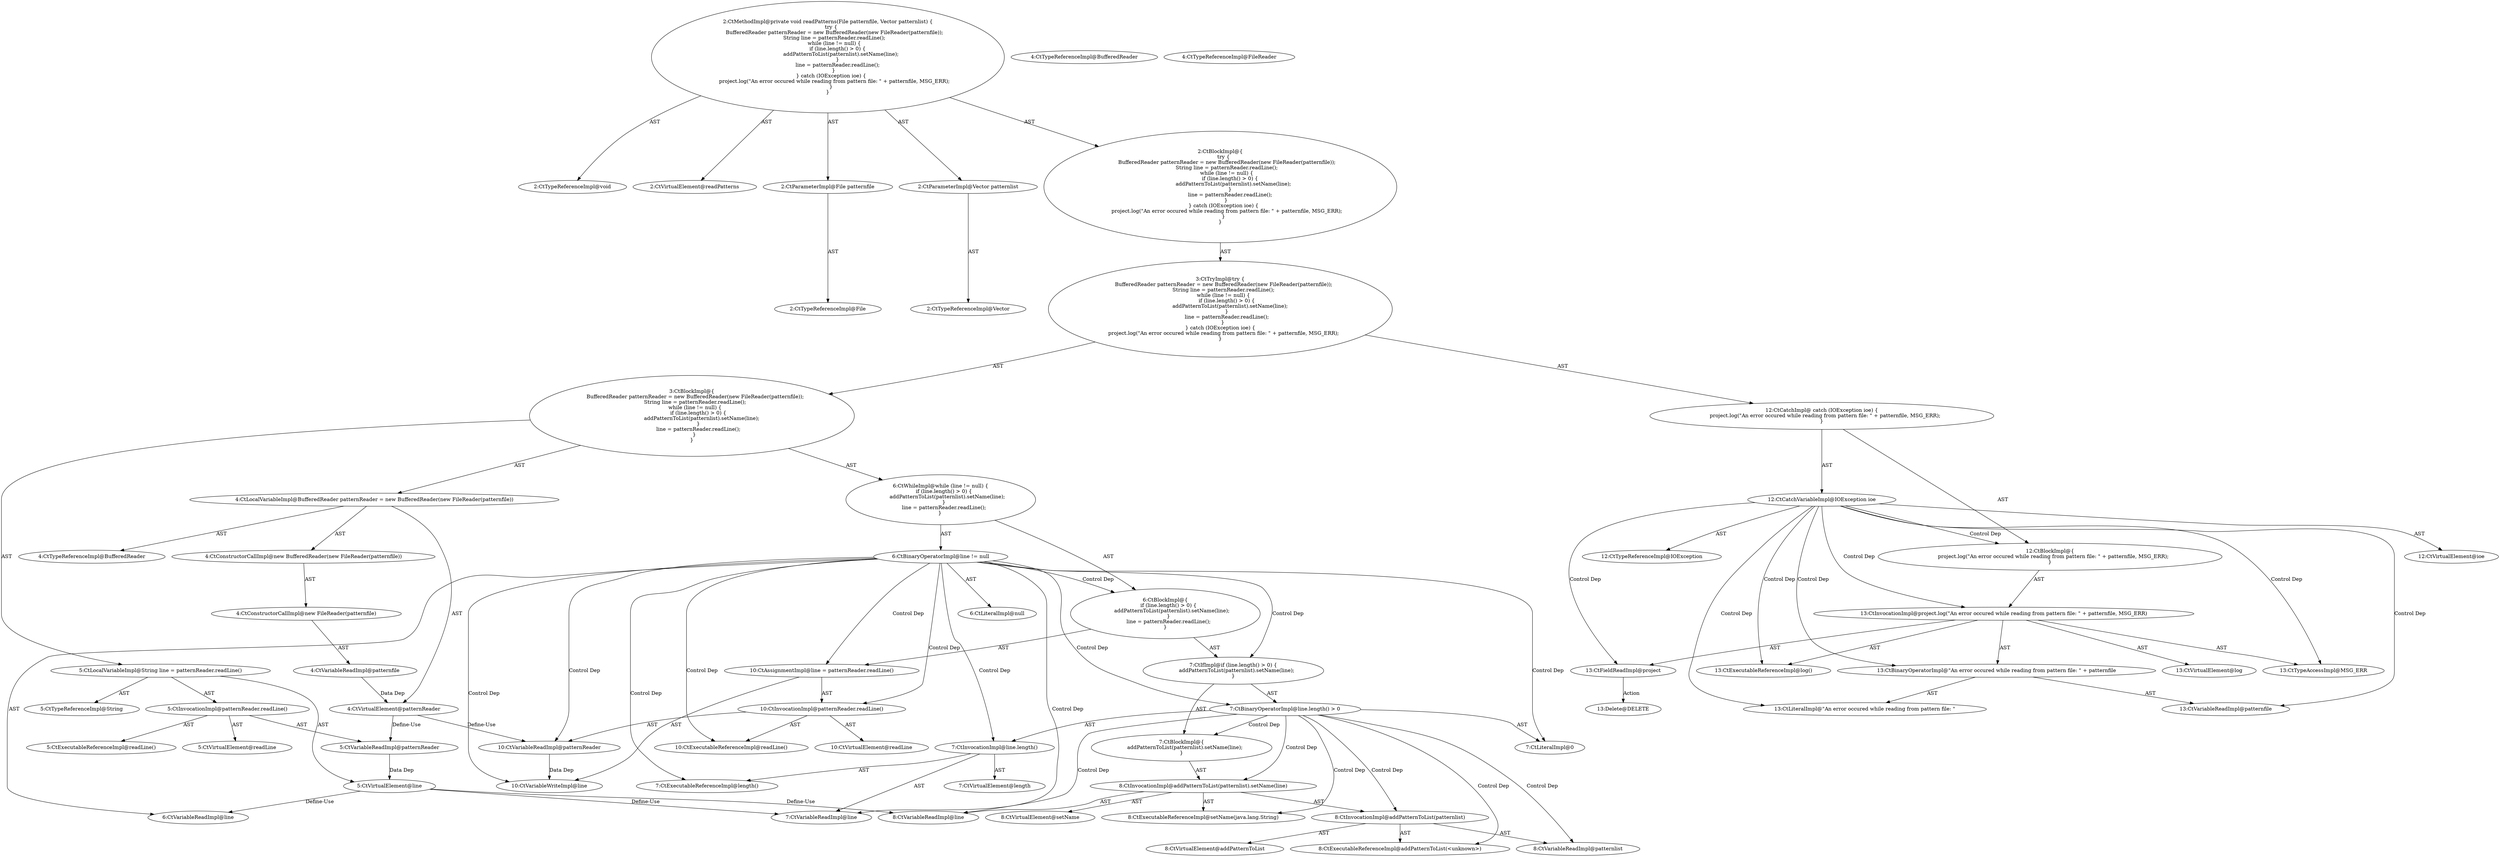 digraph "readPatterns#?,File,Vector" {
0 [label="2:CtTypeReferenceImpl@void" shape=ellipse]
1 [label="2:CtVirtualElement@readPatterns" shape=ellipse]
2 [label="2:CtParameterImpl@File patternfile" shape=ellipse]
3 [label="2:CtTypeReferenceImpl@File" shape=ellipse]
4 [label="2:CtParameterImpl@Vector patternlist" shape=ellipse]
5 [label="2:CtTypeReferenceImpl@Vector" shape=ellipse]
6 [label="4:CtTypeReferenceImpl@BufferedReader" shape=ellipse]
7 [label="4:CtTypeReferenceImpl@BufferedReader" shape=ellipse]
8 [label="4:CtTypeReferenceImpl@FileReader" shape=ellipse]
9 [label="4:CtVariableReadImpl@patternfile" shape=ellipse]
10 [label="4:CtConstructorCallImpl@new FileReader(patternfile)" shape=ellipse]
11 [label="4:CtConstructorCallImpl@new BufferedReader(new FileReader(patternfile))" shape=ellipse]
12 [label="4:CtVirtualElement@patternReader" shape=ellipse]
13 [label="4:CtLocalVariableImpl@BufferedReader patternReader = new BufferedReader(new FileReader(patternfile))" shape=ellipse]
14 [label="5:CtTypeReferenceImpl@String" shape=ellipse]
15 [label="5:CtExecutableReferenceImpl@readLine()" shape=ellipse]
16 [label="5:CtVirtualElement@readLine" shape=ellipse]
17 [label="5:CtVariableReadImpl@patternReader" shape=ellipse]
18 [label="5:CtInvocationImpl@patternReader.readLine()" shape=ellipse]
19 [label="5:CtVirtualElement@line" shape=ellipse]
20 [label="5:CtLocalVariableImpl@String line = patternReader.readLine()" shape=ellipse]
21 [label="6:CtVariableReadImpl@line" shape=ellipse]
22 [label="6:CtLiteralImpl@null" shape=ellipse]
23 [label="6:CtBinaryOperatorImpl@line != null" shape=ellipse]
24 [label="7:CtExecutableReferenceImpl@length()" shape=ellipse]
25 [label="7:CtVirtualElement@length" shape=ellipse]
26 [label="7:CtVariableReadImpl@line" shape=ellipse]
27 [label="7:CtInvocationImpl@line.length()" shape=ellipse]
28 [label="7:CtLiteralImpl@0" shape=ellipse]
29 [label="7:CtBinaryOperatorImpl@line.length() > 0" shape=ellipse]
30 [label="8:CtExecutableReferenceImpl@setName(java.lang.String)" shape=ellipse]
31 [label="8:CtVirtualElement@setName" shape=ellipse]
32 [label="8:CtExecutableReferenceImpl@addPatternToList(<unknown>)" shape=ellipse]
33 [label="8:CtVirtualElement@addPatternToList" shape=ellipse]
34 [label="8:CtVariableReadImpl@patternlist" shape=ellipse]
35 [label="8:CtInvocationImpl@addPatternToList(patternlist)" shape=ellipse]
36 [label="8:CtVariableReadImpl@line" shape=ellipse]
37 [label="8:CtInvocationImpl@addPatternToList(patternlist).setName(line)" shape=ellipse]
38 [label="7:CtBlockImpl@\{
    addPatternToList(patternlist).setName(line);
\}" shape=ellipse]
39 [label="7:CtIfImpl@if (line.length() > 0) \{
    addPatternToList(patternlist).setName(line);
\}" shape=ellipse]
40 [label="10:CtVariableWriteImpl@line" shape=ellipse]
41 [label="10:CtExecutableReferenceImpl@readLine()" shape=ellipse]
42 [label="10:CtVirtualElement@readLine" shape=ellipse]
43 [label="10:CtVariableReadImpl@patternReader" shape=ellipse]
44 [label="10:CtInvocationImpl@patternReader.readLine()" shape=ellipse]
45 [label="10:CtAssignmentImpl@line = patternReader.readLine()" shape=ellipse]
46 [label="6:CtBlockImpl@\{
    if (line.length() > 0) \{
        addPatternToList(patternlist).setName(line);
    \}
    line = patternReader.readLine();
\}" shape=ellipse]
47 [label="6:CtWhileImpl@while (line != null) \{
    if (line.length() > 0) \{
        addPatternToList(patternlist).setName(line);
    \}
    line = patternReader.readLine();
\} " shape=ellipse]
48 [label="3:CtBlockImpl@\{
    BufferedReader patternReader = new BufferedReader(new FileReader(patternfile));
    String line = patternReader.readLine();
    while (line != null) \{
        if (line.length() > 0) \{
            addPatternToList(patternlist).setName(line);
        \}
        line = patternReader.readLine();
    \} 
\}" shape=ellipse]
49 [label="12:CtVirtualElement@ioe" shape=ellipse]
50 [label="12:CtTypeReferenceImpl@IOException" shape=ellipse]
51 [label="12:CtCatchVariableImpl@IOException ioe" shape=ellipse]
52 [label="13:CtExecutableReferenceImpl@log()" shape=ellipse]
53 [label="13:CtVirtualElement@log" shape=ellipse]
54 [label="13:CtFieldReadImpl@project" shape=ellipse]
55 [label="13:CtLiteralImpl@\"An error occured while reading from pattern file: \"" shape=ellipse]
56 [label="13:CtVariableReadImpl@patternfile" shape=ellipse]
57 [label="13:CtBinaryOperatorImpl@\"An error occured while reading from pattern file: \" + patternfile" shape=ellipse]
58 [label="13:CtTypeAccessImpl@MSG_ERR" shape=ellipse]
59 [label="13:CtInvocationImpl@project.log(\"An error occured while reading from pattern file: \" + patternfile, MSG_ERR)" shape=ellipse]
60 [label="12:CtBlockImpl@\{
    project.log(\"An error occured while reading from pattern file: \" + patternfile, MSG_ERR);
\}" shape=ellipse]
61 [label="12:CtCatchImpl@ catch (IOException ioe) \{
    project.log(\"An error occured while reading from pattern file: \" + patternfile, MSG_ERR);
\}" shape=ellipse]
62 [label="3:CtTryImpl@try \{
    BufferedReader patternReader = new BufferedReader(new FileReader(patternfile));
    String line = patternReader.readLine();
    while (line != null) \{
        if (line.length() > 0) \{
            addPatternToList(patternlist).setName(line);
        \}
        line = patternReader.readLine();
    \} 
\} catch (IOException ioe) \{
    project.log(\"An error occured while reading from pattern file: \" + patternfile, MSG_ERR);
\}" shape=ellipse]
63 [label="2:CtBlockImpl@\{
    try \{
        BufferedReader patternReader = new BufferedReader(new FileReader(patternfile));
        String line = patternReader.readLine();
        while (line != null) \{
            if (line.length() > 0) \{
                addPatternToList(patternlist).setName(line);
            \}
            line = patternReader.readLine();
        \} 
    \} catch (IOException ioe) \{
        project.log(\"An error occured while reading from pattern file: \" + patternfile, MSG_ERR);
    \}
\}" shape=ellipse]
64 [label="2:CtMethodImpl@private void readPatterns(File patternfile, Vector patternlist) \{
    try \{
        BufferedReader patternReader = new BufferedReader(new FileReader(patternfile));
        String line = patternReader.readLine();
        while (line != null) \{
            if (line.length() > 0) \{
                addPatternToList(patternlist).setName(line);
            \}
            line = patternReader.readLine();
        \} 
    \} catch (IOException ioe) \{
        project.log(\"An error occured while reading from pattern file: \" + patternfile, MSG_ERR);
    \}
\}" shape=ellipse]
65 [label="13:Delete@DELETE" shape=ellipse]
2 -> 3 [label="AST"];
4 -> 5 [label="AST"];
9 -> 12 [label="Data Dep"];
10 -> 9 [label="AST"];
11 -> 10 [label="AST"];
12 -> 17 [label="Define-Use"];
12 -> 43 [label="Define-Use"];
13 -> 12 [label="AST"];
13 -> 6 [label="AST"];
13 -> 11 [label="AST"];
17 -> 19 [label="Data Dep"];
18 -> 16 [label="AST"];
18 -> 17 [label="AST"];
18 -> 15 [label="AST"];
19 -> 21 [label="Define-Use"];
19 -> 26 [label="Define-Use"];
19 -> 36 [label="Define-Use"];
20 -> 19 [label="AST"];
20 -> 14 [label="AST"];
20 -> 18 [label="AST"];
23 -> 21 [label="AST"];
23 -> 22 [label="AST"];
23 -> 46 [label="Control Dep"];
23 -> 39 [label="Control Dep"];
23 -> 29 [label="Control Dep"];
23 -> 27 [label="Control Dep"];
23 -> 24 [label="Control Dep"];
23 -> 26 [label="Control Dep"];
23 -> 28 [label="Control Dep"];
23 -> 45 [label="Control Dep"];
23 -> 40 [label="Control Dep"];
23 -> 44 [label="Control Dep"];
23 -> 41 [label="Control Dep"];
23 -> 43 [label="Control Dep"];
27 -> 25 [label="AST"];
27 -> 26 [label="AST"];
27 -> 24 [label="AST"];
29 -> 27 [label="AST"];
29 -> 28 [label="AST"];
29 -> 38 [label="Control Dep"];
29 -> 37 [label="Control Dep"];
29 -> 30 [label="Control Dep"];
29 -> 35 [label="Control Dep"];
29 -> 32 [label="Control Dep"];
29 -> 34 [label="Control Dep"];
29 -> 36 [label="Control Dep"];
35 -> 33 [label="AST"];
35 -> 32 [label="AST"];
35 -> 34 [label="AST"];
37 -> 31 [label="AST"];
37 -> 35 [label="AST"];
37 -> 30 [label="AST"];
37 -> 36 [label="AST"];
38 -> 37 [label="AST"];
39 -> 29 [label="AST"];
39 -> 38 [label="AST"];
43 -> 40 [label="Data Dep"];
44 -> 42 [label="AST"];
44 -> 43 [label="AST"];
44 -> 41 [label="AST"];
45 -> 40 [label="AST"];
45 -> 44 [label="AST"];
46 -> 39 [label="AST"];
46 -> 45 [label="AST"];
47 -> 23 [label="AST"];
47 -> 46 [label="AST"];
48 -> 13 [label="AST"];
48 -> 20 [label="AST"];
48 -> 47 [label="AST"];
51 -> 49 [label="AST"];
51 -> 50 [label="AST"];
51 -> 60 [label="Control Dep"];
51 -> 59 [label="Control Dep"];
51 -> 52 [label="Control Dep"];
51 -> 54 [label="Control Dep"];
51 -> 57 [label="Control Dep"];
51 -> 55 [label="Control Dep"];
51 -> 56 [label="Control Dep"];
51 -> 58 [label="Control Dep"];
54 -> 65 [label="Action"];
57 -> 55 [label="AST"];
57 -> 56 [label="AST"];
59 -> 53 [label="AST"];
59 -> 54 [label="AST"];
59 -> 52 [label="AST"];
59 -> 57 [label="AST"];
59 -> 58 [label="AST"];
60 -> 59 [label="AST"];
61 -> 51 [label="AST"];
61 -> 60 [label="AST"];
62 -> 48 [label="AST"];
62 -> 61 [label="AST"];
63 -> 62 [label="AST"];
64 -> 1 [label="AST"];
64 -> 0 [label="AST"];
64 -> 2 [label="AST"];
64 -> 4 [label="AST"];
64 -> 63 [label="AST"];
}